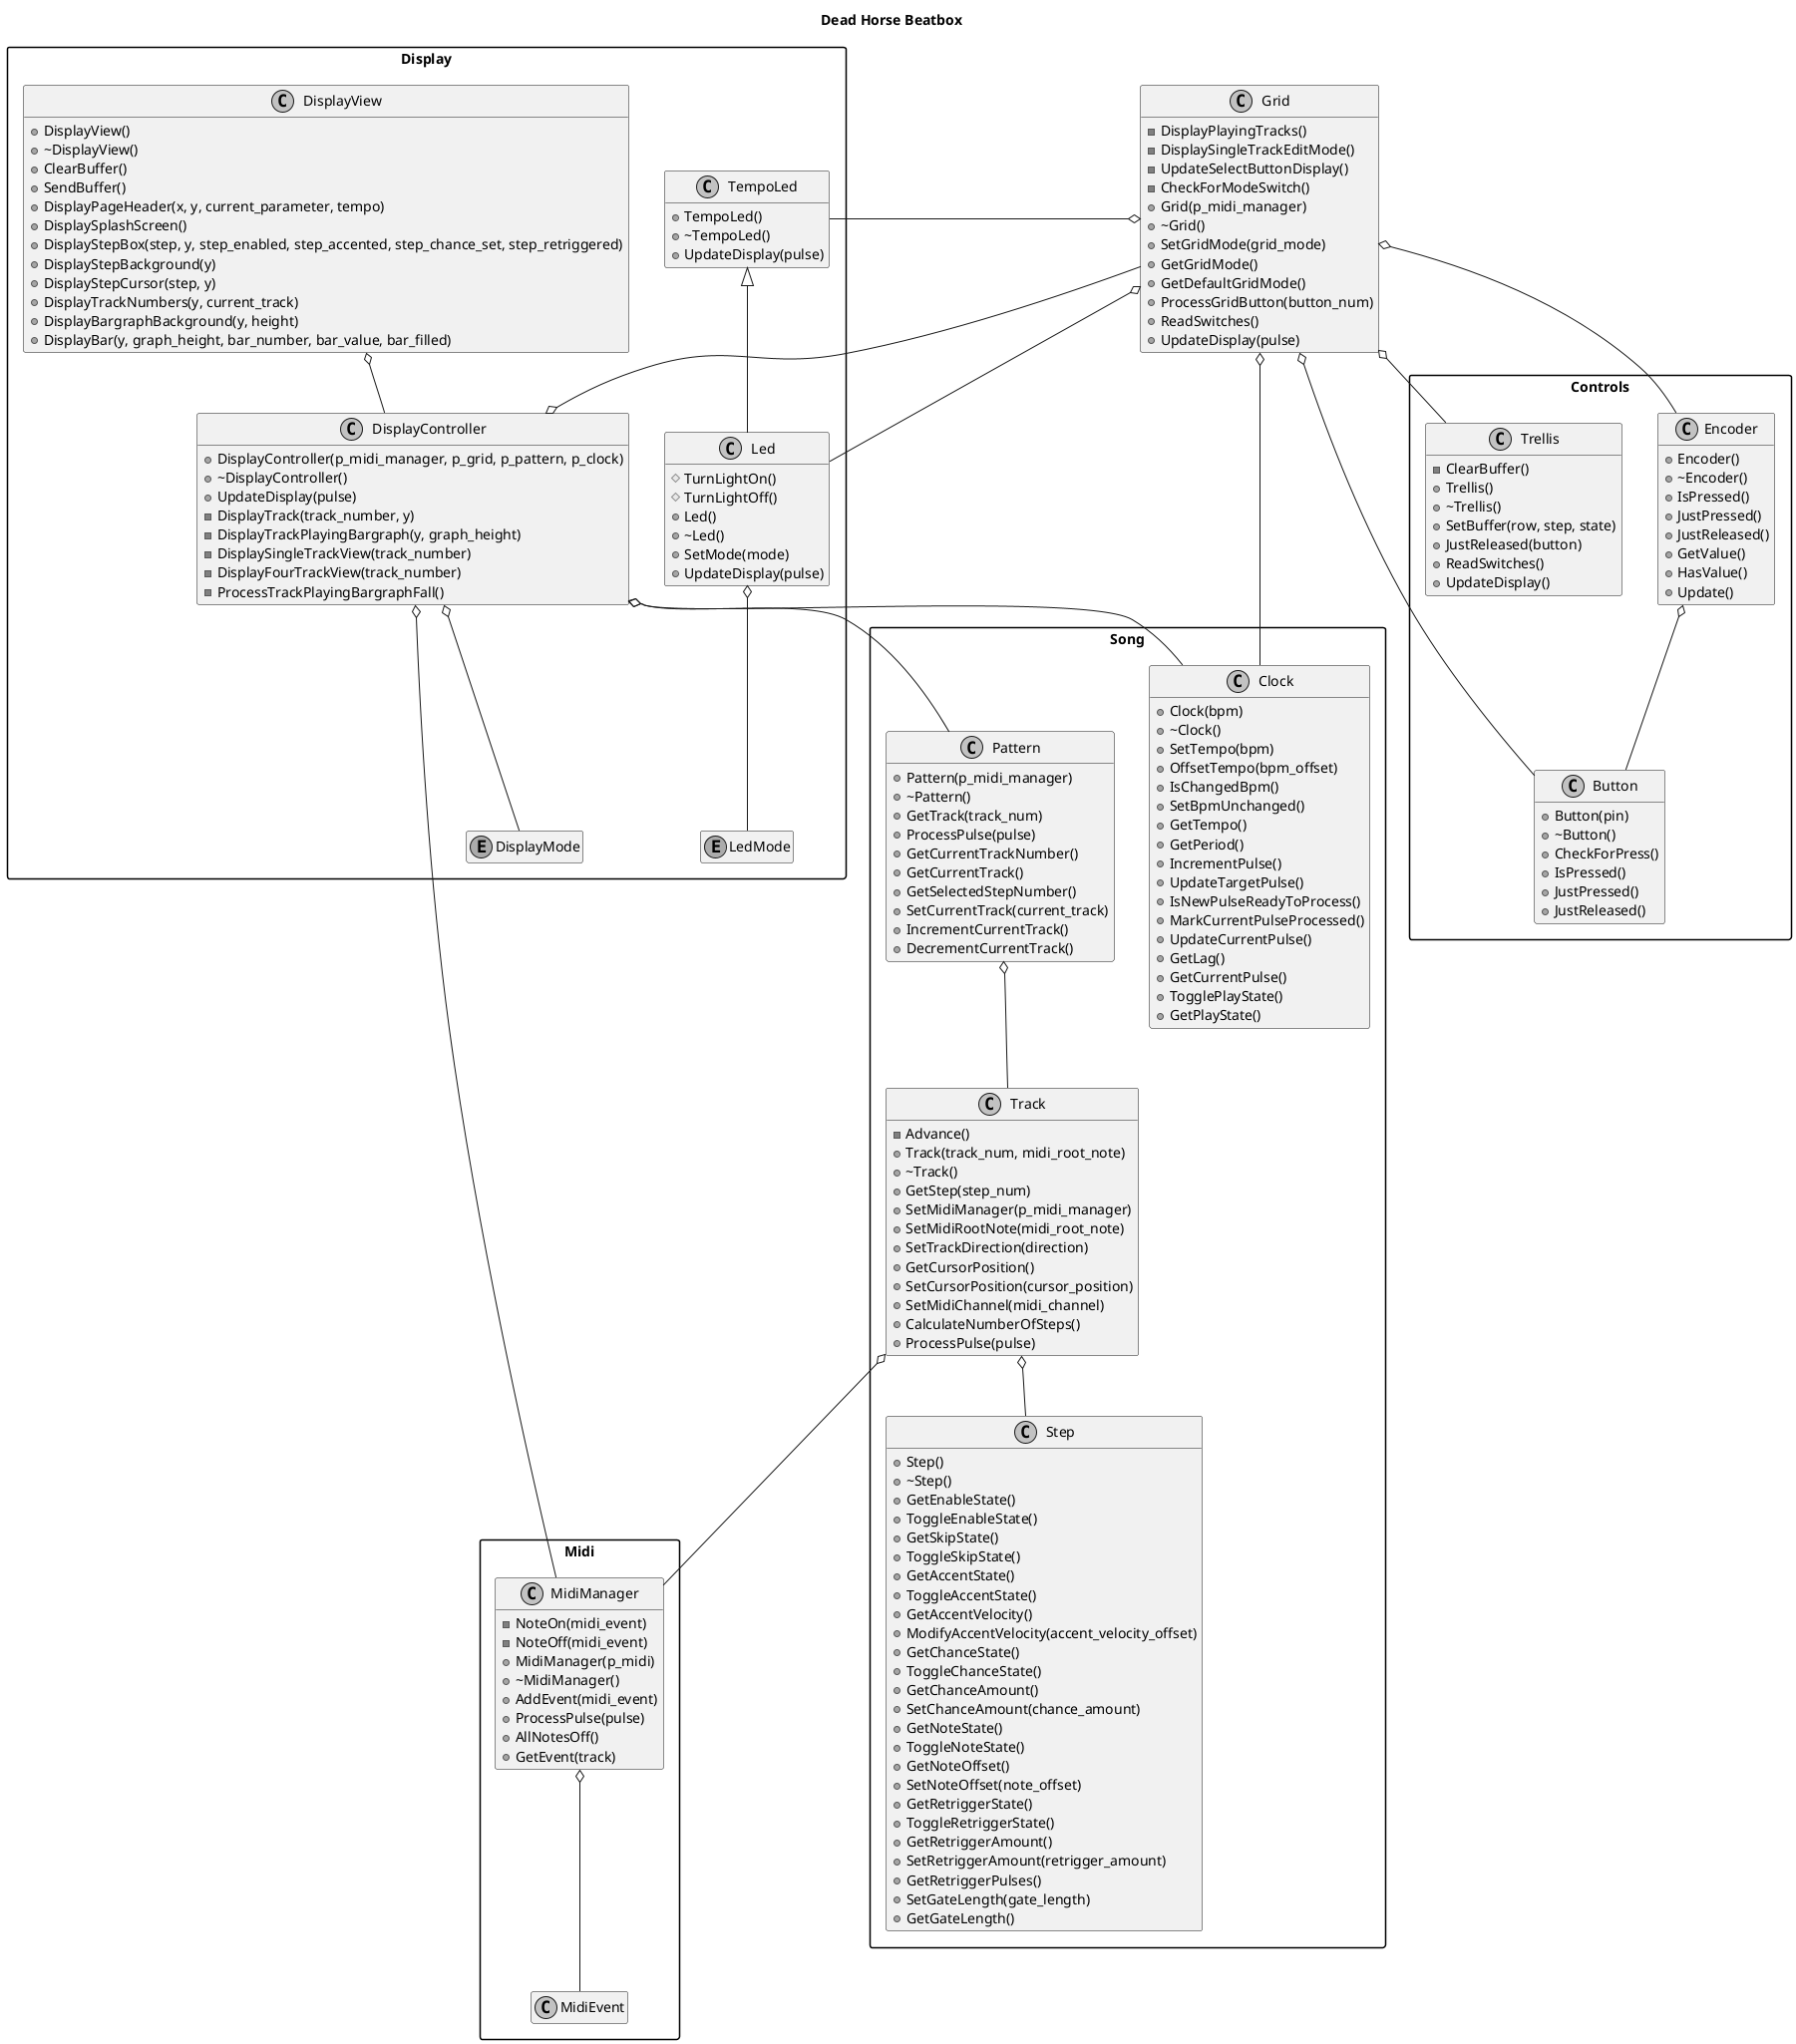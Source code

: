 @startuml Dead Horse Beatbox
Title "Dead Horse Beatbox"
hide empty members
skinparam monochrome true
skinparam packageStyle rect
skinparam defaultFontName FG Virgil
skinparam shadowing false

enum Display.LedMode
enum Display.DisplayMode
class Controls.Button{
    +Button(pin)
    +~Button()
    +CheckForPress()
    +IsPressed()
    +JustPressed()
    +JustReleased()
}
class Controls.Encoder{
    +Encoder()
    +~Encoder()
    +IsPressed()
    +JustPressed()
    +JustReleased()
    +GetValue()
    +HasValue()
    +Update()
}
class Display.Led{
    #TurnLightOn()
    #TurnLightOff()
    +Led()
    +~Led()
    +SetMode(mode)
    +UpdateDisplay(pulse)
}
class Display.TempoLed{
    +TempoLed()
    +~TempoLed()
    +UpdateDisplay(pulse)
}
class Controls.Trellis{
    -ClearBuffer()
    +Trellis()
    +~Trellis()
    +SetBuffer(row, step, state)
    +JustReleased(button)
    +ReadSwitches()
    +UpdateDisplay()
}
class Song.Clock{
    +Clock(bpm)
    +~Clock()
    +SetTempo(bpm)
    +OffsetTempo(bpm_offset)
    +IsChangedBpm()
    +SetBpmUnchanged()
    +GetTempo()
    +GetPeriod()
    +IncrementPulse()
    +UpdateTargetPulse()
	+IsNewPulseReadyToProcess()
	+MarkCurrentPulseProcessed()
	+UpdateCurrentPulse()
	+GetLag()
	+GetCurrentPulse()
	+TogglePlayState()
	+GetPlayState()
}
class Display.DisplayView{
   	+DisplayView()
	+~DisplayView()
	+ClearBuffer()
	+SendBuffer()
	+DisplayPageHeader(x, y, current_parameter, tempo)
	+DisplaySplashScreen()
	+DisplayStepBox(step, y, step_enabled, step_accented, step_chance_set, step_retriggered)
	+DisplayStepBackground(y)
	+DisplayStepCursor(step, y)
	+DisplayTrackNumbers(y, current_track)
	+DisplayBargraphBackground(y, height)
	+DisplayBar(y, graph_height, bar_number, bar_value, bar_filled)
}
class Display.DisplayController{
    +DisplayController(p_midi_manager, p_grid, p_pattern, p_clock)
	+~DisplayController()
    +UpdateDisplay(pulse)
    -DisplayTrack(track_number, y)
	-DisplayTrackPlayingBargraph(y, graph_height)
	-DisplaySingleTrackView(track_number)
	-DisplayFourTrackView(track_number)
	-ProcessTrackPlayingBargraphFall()
}
class Grid{
    -DisplayPlayingTracks()
	-DisplaySingleTrackEditMode()
	-UpdateSelectButtonDisplay()
	-CheckForModeSwitch()
	+Grid(p_midi_manager)
	+~Grid()
	+SetGridMode(grid_mode)
	+GetGridMode()
	+GetDefaultGridMode()
	+ProcessGridButton(button_num)
	+ReadSwitches()
	+UpdateDisplay(pulse)
}
class Midi.MidiManager{
    -NoteOn(midi_event)
    -NoteOff(midi_event)
    +MidiManager(p_midi)
	+~MidiManager()
	+AddEvent(midi_event)
	+ProcessPulse(pulse)
	+AllNotesOff()
	+GetEvent(track)

}
Class Midi.MidiEvent
Class Song.Pattern{
    +Pattern(p_midi_manager)
	+~Pattern()
    +GetTrack(track_num)
    +ProcessPulse(pulse)
    +GetCurrentTrackNumber()
	+GetCurrentTrack()
	+GetSelectedStepNumber()
	+SetCurrentTrack(current_track)
	+IncrementCurrentTrack()
	+DecrementCurrentTrack()
}
Class Song.Step{
    +Step()
	+~Step()
	+GetEnableState()
	+ToggleEnableState()
    +GetSkipState()
    +ToggleSkipState()
	+GetAccentState()
	+ToggleAccentState()
	+GetAccentVelocity()
	+ModifyAccentVelocity(accent_velocity_offset)
	+GetChanceState()
	+ToggleChanceState()
	+GetChanceAmount()
	+SetChanceAmount(chance_amount)
	+GetNoteState()
	+ToggleNoteState()
	+GetNoteOffset()
	+SetNoteOffset(note_offset)
	+GetRetriggerState()
	+ToggleRetriggerState()
	+GetRetriggerAmount()
	+SetRetriggerAmount(retrigger_amount)
	+GetRetriggerPulses()
    +SetGateLength(gate_length)
	+GetGateLength()
}
Class Song.Track{
    -Advance()
    +Track(track_num, midi_root_note)
	+~Track()
    +GetStep(step_num)
	+SetMidiManager(p_midi_manager)
	+SetMidiRootNote(midi_root_note)
	+SetTrackDirection(direction)
	+GetCursorPosition()
	+SetCursorPosition(cursor_position)
	+SetMidiChannel(midi_channel)
	+CalculateNumberOfSteps()
	+ ProcessPulse(pulse)
}

Controls.Encoder o-- Controls.Button
Display.TempoLed <|-- Display.Led
Display.DisplayController o-- Midi.MidiManager
Display.DisplayController o-- Song.Pattern
Display.DisplayController o-- Song.Clock
Display.DisplayController o-- Grid
Song.Pattern o-- Song.Track
Song.Track o-- Song.Step
Song.Track o-- Midi.MidiManager
Grid o-- Display.TempoLed
Grid o-- Display.Led
Grid o-- Controls.Button
Grid o-- Controls.Encoder
Grid o-- Controls.Trellis
Grid o-- Song.Clock
Midi.MidiManager o-- Midi.MidiEvent
Display.Led o-- Display.LedMode
Display.DisplayController o-- Display.DisplayMode
Display.DisplayView o-- Display.DisplayController

@enduml